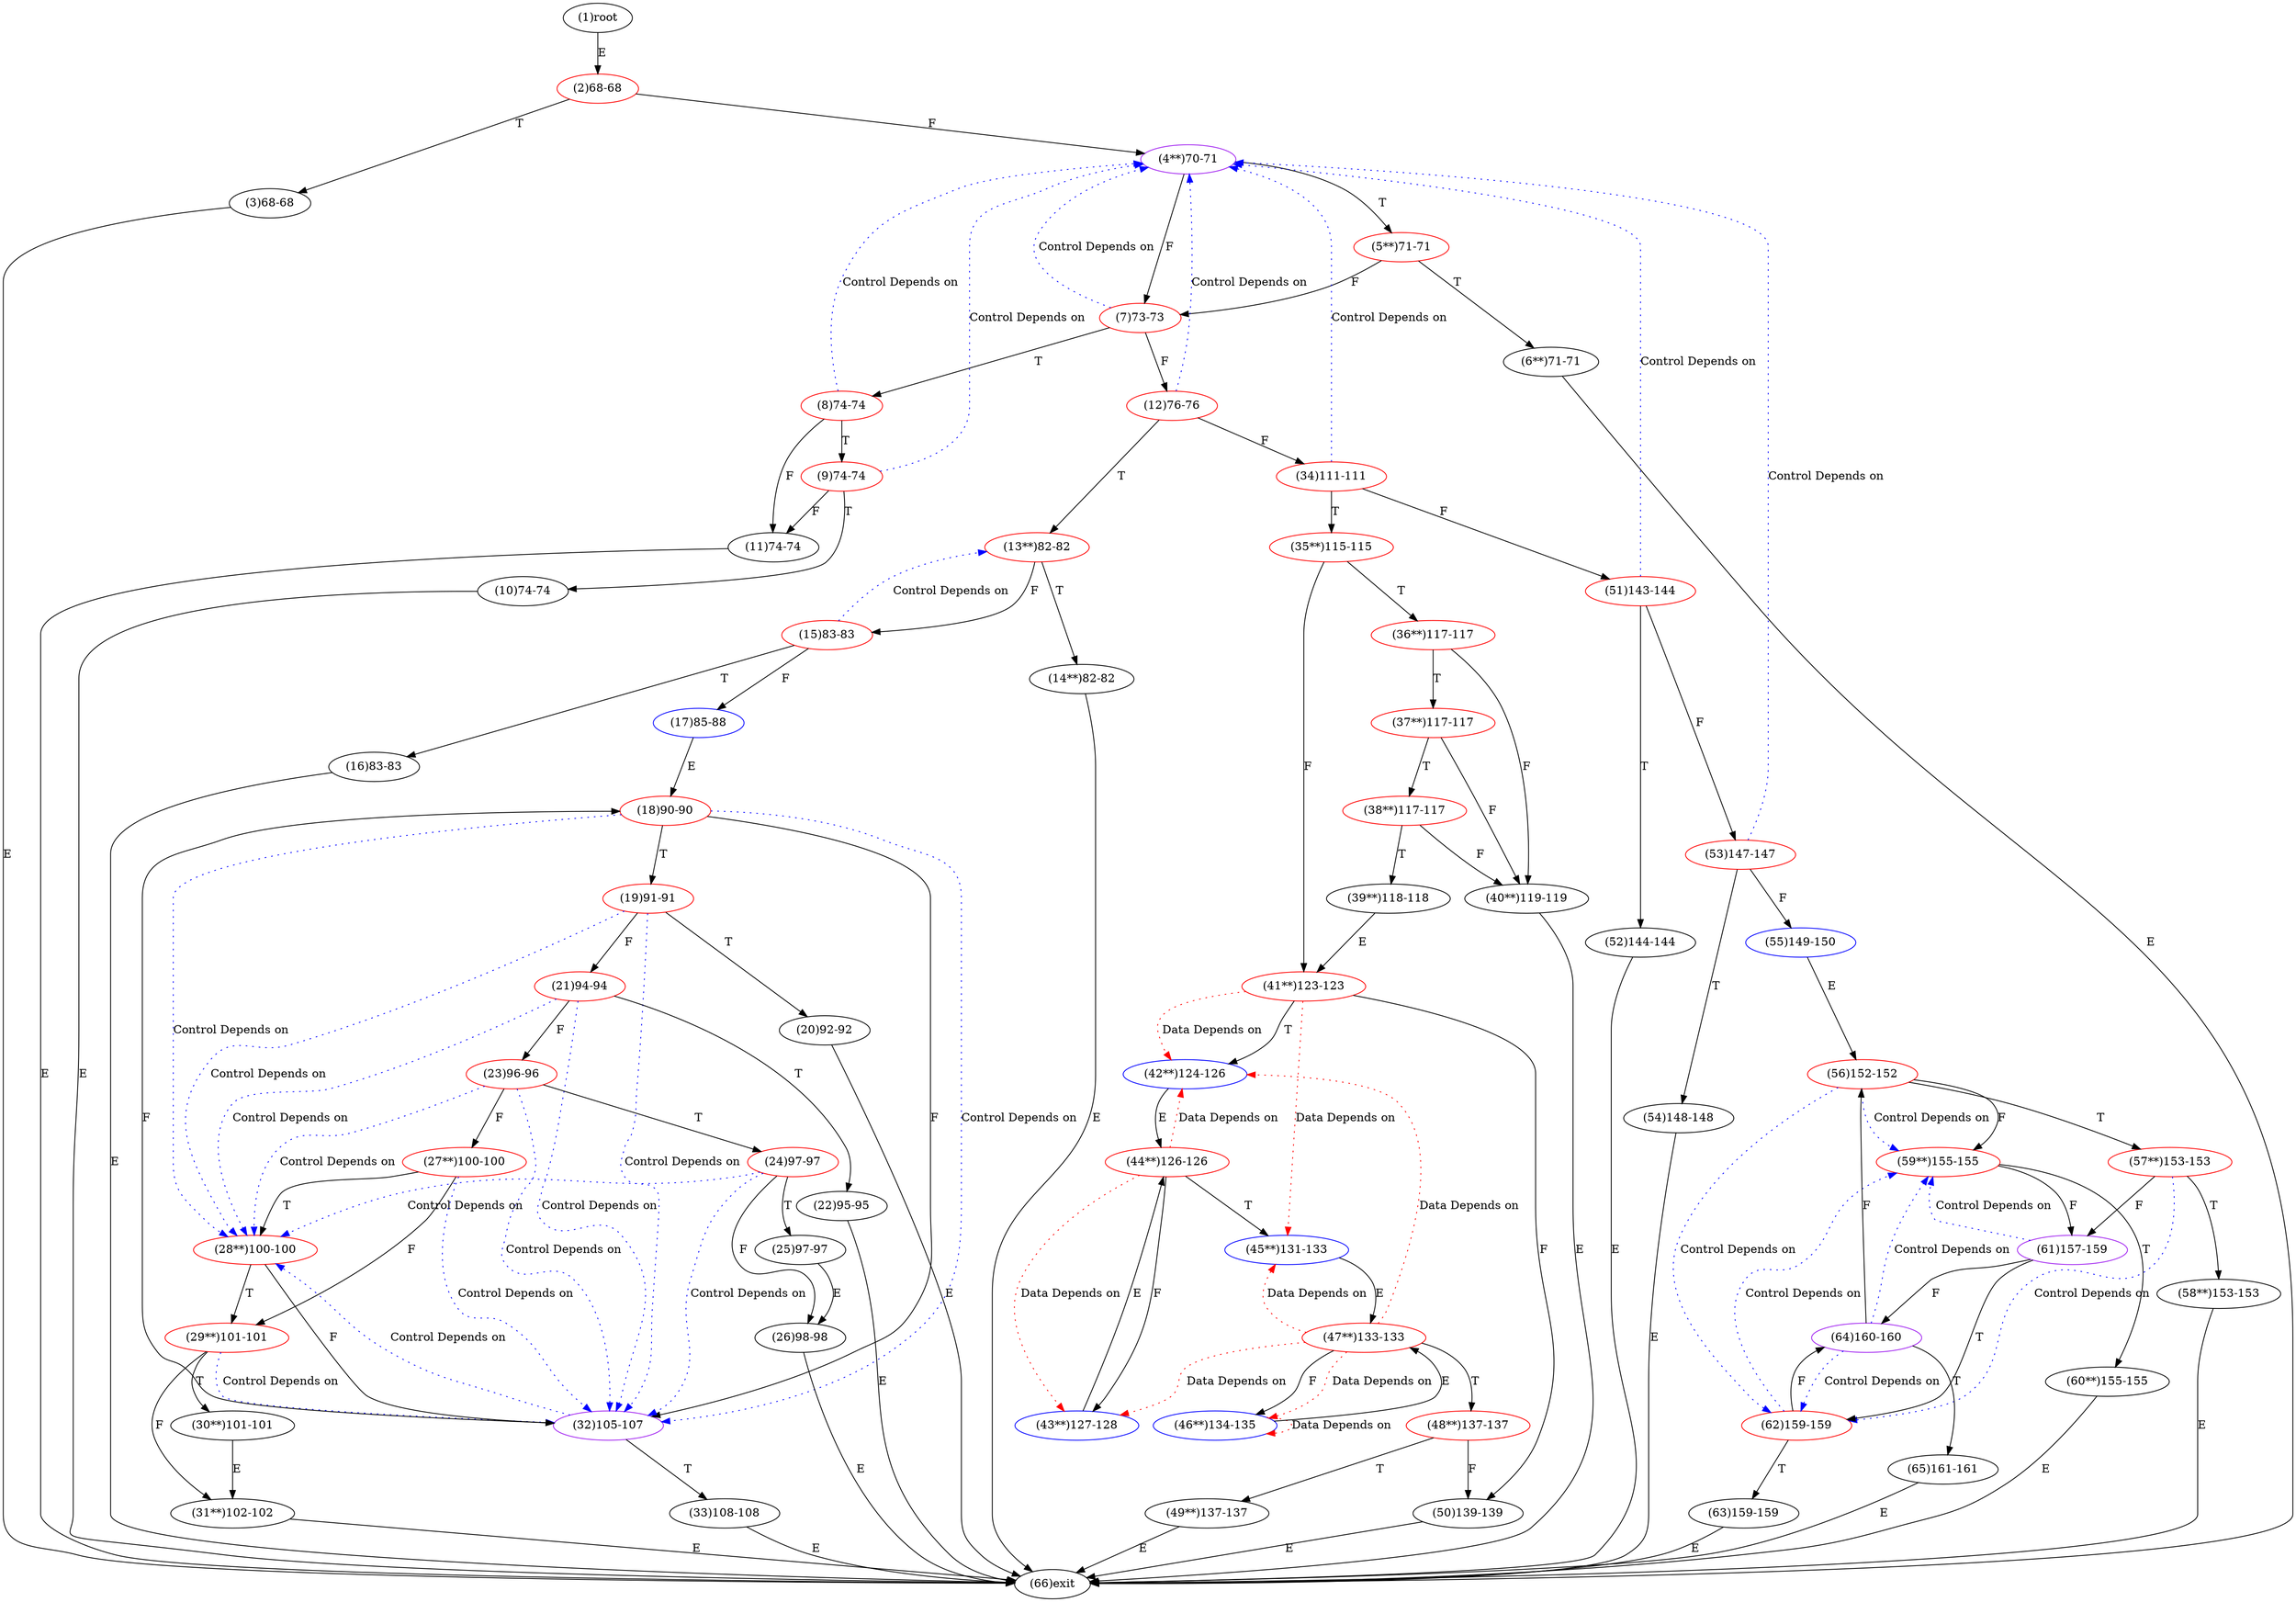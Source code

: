 digraph "" { 
1[ label="(1)root"];
2[ label="(2)68-68",color=red];
3[ label="(3)68-68"];
4[ label="(4**)70-71",color=purple];
5[ label="(5**)71-71",color=red];
6[ label="(6**)71-71"];
7[ label="(7)73-73",color=red];
8[ label="(8)74-74",color=red];
9[ label="(9)74-74",color=red];
10[ label="(10)74-74"];
11[ label="(11)74-74"];
12[ label="(12)76-76",color=red];
13[ label="(13**)82-82",color=red];
14[ label="(14**)82-82"];
15[ label="(15)83-83",color=red];
17[ label="(17)85-88",color=blue];
16[ label="(16)83-83"];
19[ label="(19)91-91",color=red];
18[ label="(18)90-90",color=red];
21[ label="(21)94-94",color=red];
20[ label="(20)92-92"];
23[ label="(23)96-96",color=red];
22[ label="(22)95-95"];
25[ label="(25)97-97"];
24[ label="(24)97-97",color=red];
27[ label="(27**)100-100",color=red];
26[ label="(26)98-98"];
29[ label="(29**)101-101",color=red];
28[ label="(28**)100-100",color=red];
31[ label="(31**)102-102"];
30[ label="(30**)101-101"];
34[ label="(34)111-111",color=red];
35[ label="(35**)115-115",color=red];
32[ label="(32)105-107",color=purple];
33[ label="(33)108-108"];
38[ label="(38**)117-117",color=red];
39[ label="(39**)118-118"];
36[ label="(36**)117-117",color=red];
37[ label="(37**)117-117",color=red];
42[ label="(42**)124-126",color=blue];
43[ label="(43**)127-128",color=blue];
40[ label="(40**)119-119"];
41[ label="(41**)123-123",color=red];
46[ label="(46**)134-135",color=blue];
47[ label="(47**)133-133",color=red];
44[ label="(44**)126-126",color=red];
45[ label="(45**)131-133",color=blue];
51[ label="(51)143-144",color=red];
50[ label="(50)139-139"];
49[ label="(49**)137-137"];
48[ label="(48**)137-137",color=red];
55[ label="(55)149-150",color=blue];
54[ label="(54)148-148"];
53[ label="(53)147-147",color=red];
52[ label="(52)144-144"];
59[ label="(59**)155-155",color=red];
58[ label="(58**)153-153"];
57[ label="(57**)153-153",color=red];
56[ label="(56)152-152",color=red];
63[ label="(63)159-159"];
62[ label="(62)159-159",color=red];
61[ label="(61)157-159",color=purple];
60[ label="(60**)155-155"];
64[ label="(64)160-160",color=purple];
65[ label="(65)161-161"];
66[ label="(66)exit"];
1->2[ label="E"];
2->4[ label="F"];
2->3[ label="T"];
3->66[ label="E"];
4->7[ label="F"];
4->5[ label="T"];
5->7[ label="F"];
5->6[ label="T"];
6->66[ label="E"];
7->12[ label="F"];
7->8[ label="T"];
8->11[ label="F"];
8->9[ label="T"];
9->11[ label="F"];
9->10[ label="T"];
10->66[ label="E"];
11->66[ label="E"];
12->34[ label="F"];
12->13[ label="T"];
13->15[ label="F"];
13->14[ label="T"];
14->66[ label="E"];
15->17[ label="F"];
15->16[ label="T"];
16->66[ label="E"];
17->18[ label="E"];
18->32[ label="F"];
18->19[ label="T"];
19->21[ label="F"];
19->20[ label="T"];
20->66[ label="E"];
21->23[ label="F"];
21->22[ label="T"];
22->66[ label="E"];
23->27[ label="F"];
23->24[ label="T"];
24->26[ label="F"];
24->25[ label="T"];
25->26[ label="E"];
26->66[ label="E"];
27->29[ label="F"];
27->28[ label="T"];
28->32[ label="F"];
28->29[ label="T"];
29->31[ label="F"];
29->30[ label="T"];
30->31[ label="E"];
31->66[ label="E"];
32->18[ label="F"];
32->33[ label="T"];
33->66[ label="E"];
34->51[ label="F"];
34->35[ label="T"];
35->41[ label="F"];
35->36[ label="T"];
36->40[ label="F"];
36->37[ label="T"];
37->40[ label="F"];
37->38[ label="T"];
38->40[ label="F"];
38->39[ label="T"];
39->41[ label="E"];
40->66[ label="E"];
41->50[ label="F"];
41->42[ label="T"];
42->44[ label="E"];
43->44[ label="E"];
44->43[ label="F"];
44->45[ label="T"];
45->47[ label="E"];
46->47[ label="E"];
47->46[ label="F"];
47->48[ label="T"];
48->50[ label="F"];
48->49[ label="T"];
49->66[ label="E"];
50->66[ label="E"];
51->53[ label="F"];
51->52[ label="T"];
52->66[ label="E"];
53->55[ label="F"];
53->54[ label="T"];
54->66[ label="E"];
55->56[ label="E"];
56->59[ label="F"];
56->57[ label="T"];
57->61[ label="F"];
57->58[ label="T"];
58->66[ label="E"];
59->61[ label="F"];
59->60[ label="T"];
60->66[ label="E"];
61->64[ label="F"];
61->62[ label="T"];
62->64[ label="F"];
62->63[ label="T"];
63->66[ label="E"];
64->56[ label="F"];
64->65[ label="T"];
65->66[ label="E"];
7->4[ color="blue" label="Control Depends on" style = dotted ];
8->4[ color="blue" label="Control Depends on" style = dotted ];
9->4[ color="blue" label="Control Depends on" style = dotted ];
12->4[ color="blue" label="Control Depends on" style = dotted ];
15->13[ color="blue" label="Control Depends on" style = dotted ];
19->32[ color="blue" label="Control Depends on" style = dotted ];
19->28[ color="blue" label="Control Depends on" style = dotted ];
18->32[ color="blue" label="Control Depends on" style = dotted ];
18->28[ color="blue" label="Control Depends on" style = dotted ];
21->32[ color="blue" label="Control Depends on" style = dotted ];
21->28[ color="blue" label="Control Depends on" style = dotted ];
23->32[ color="blue" label="Control Depends on" style = dotted ];
23->28[ color="blue" label="Control Depends on" style = dotted ];
24->28[ color="blue" label="Control Depends on" style = dotted ];
24->32[ color="blue" label="Control Depends on" style = dotted ];
27->32[ color="blue" label="Control Depends on" style = dotted ];
29->32[ color="blue" label="Control Depends on" style = dotted ];
34->4[ color="blue" label="Control Depends on" style = dotted ];
32->28[ color="blue" label="Control Depends on" style = dotted ];
41->42[ color="red" label="Data Depends on" style = dotted ];
41->45[ color="red" label="Data Depends on" style = dotted ];
46->46[ color="red" label="Data Depends on" style = dotted ];
47->46[ color="red" label="Data Depends on" style = dotted ];
47->45[ color="red" label="Data Depends on" style = dotted ];
47->43[ color="red" label="Data Depends on" style = dotted ];
47->42[ color="red" label="Data Depends on" style = dotted ];
44->42[ color="red" label="Data Depends on" style = dotted ];
44->43[ color="red" label="Data Depends on" style = dotted ];
51->4[ color="blue" label="Control Depends on" style = dotted ];
53->4[ color="blue" label="Control Depends on" style = dotted ];
57->62[ color="blue" label="Control Depends on" style = dotted ];
56->59[ color="blue" label="Control Depends on" style = dotted ];
56->62[ color="blue" label="Control Depends on" style = dotted ];
62->59[ color="blue" label="Control Depends on" style = dotted ];
61->59[ color="blue" label="Control Depends on" style = dotted ];
64->62[ color="blue" label="Control Depends on" style = dotted ];
64->59[ color="blue" label="Control Depends on" style = dotted ];
}